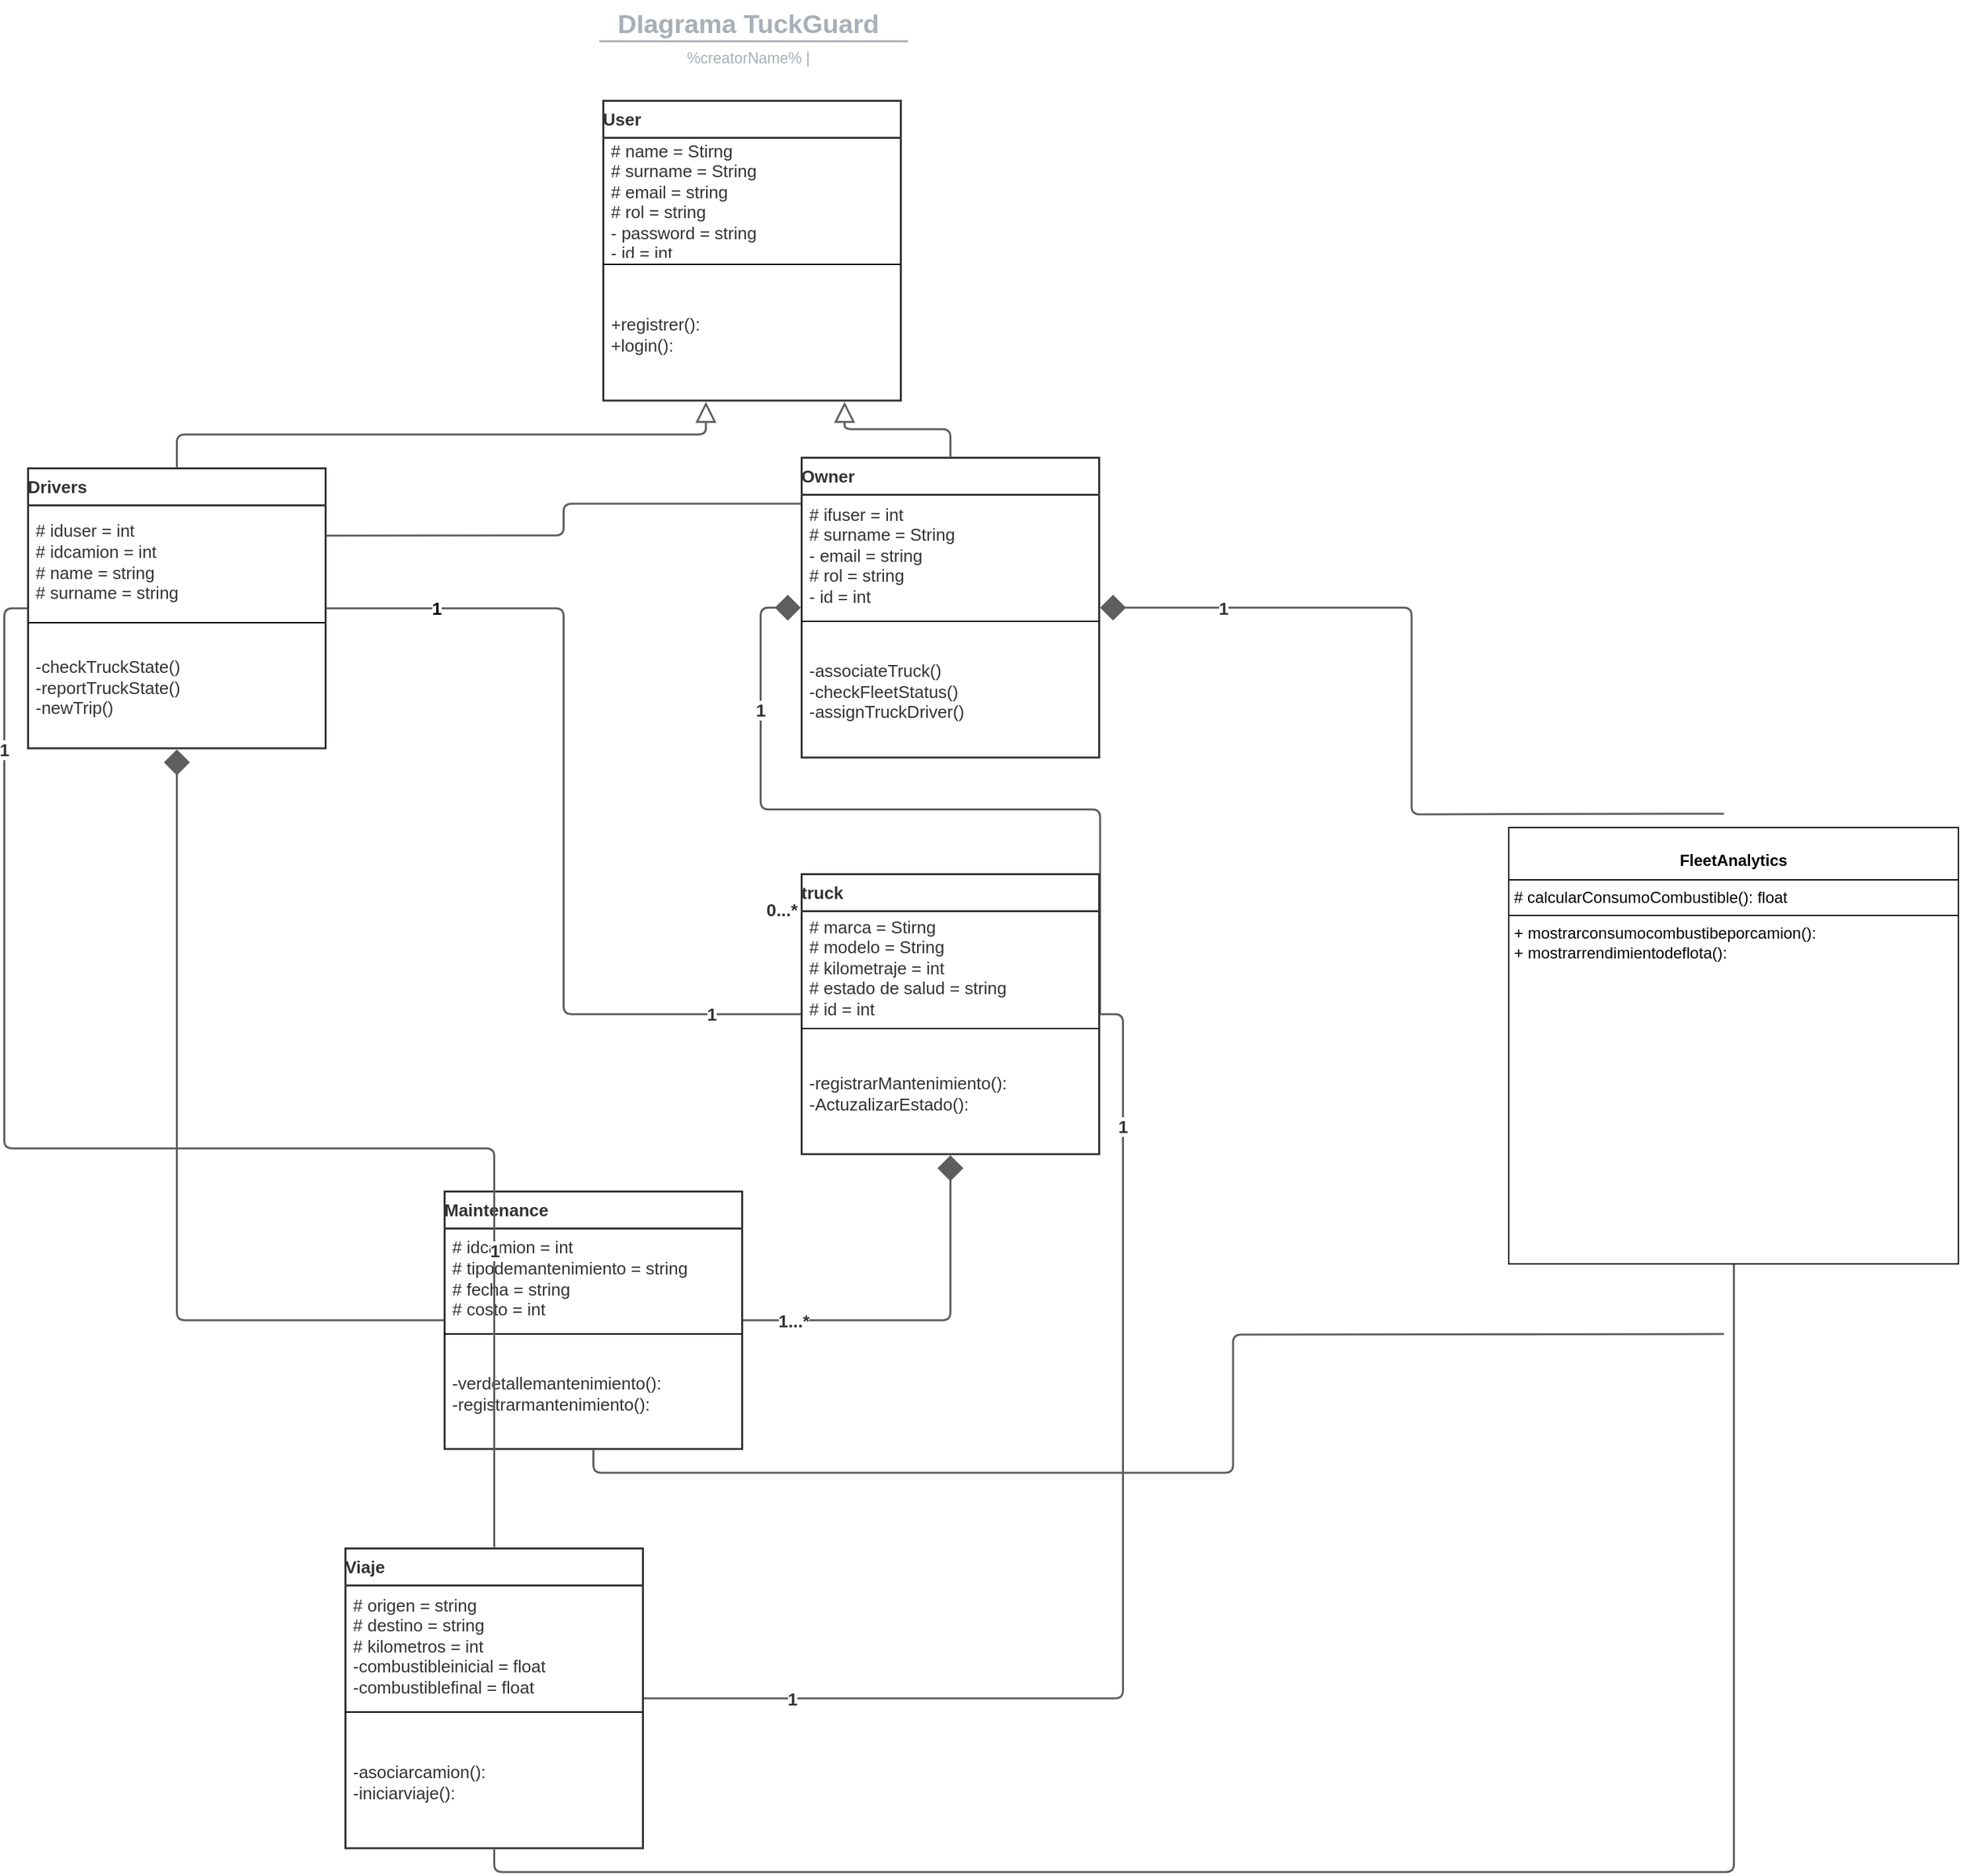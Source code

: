 <mxfile version="24.2.5" type="github">
  <diagram id="C5RBs43oDa-KdzZeNtuy" name="Page-1">
    <mxGraphModel dx="-94" dy="1500" grid="1" gridSize="10" guides="1" tooltips="1" connect="1" arrows="1" fold="1" page="1" pageScale="1" pageWidth="827" pageHeight="1169" math="0" shadow="0">
      <root>
        <mxCell id="WIyWlLk6GJQsqaUBKTNV-0" />
        <mxCell id="WIyWlLk6GJQsqaUBKTNV-1" parent="WIyWlLk6GJQsqaUBKTNV-0" />
        <mxCell id="M8GUvejzj1iZqrf_n3SH-0" value="User" style="html=1;overflow=block;blockSpacing=1;swimlane;childLayout=stackLayout;horizontal=1;horizontalStack=0;resizeParent=1;resizeParentMax=0;resizeLast=0;collapsible=0;marginBottom=0;swimlaneFillColor=#ffffff;startSize=28;whiteSpace=wrap;fontSize=13;fontColor=#333333;fontStyle=1;align=left;spacing=0;strokeColor=#333333;strokeOpacity=100;strokeWidth=1.5;" vertex="1" parent="WIyWlLk6GJQsqaUBKTNV-1">
          <mxGeometry x="1425" y="-270" width="225" height="226.75" as="geometry" />
        </mxCell>
        <mxCell id="M8GUvejzj1iZqrf_n3SH-1" value="# name = Stirng&#xa;# surname = String&#xa;# email = string&#xa;# rol = string&#xa;- password = string &#xa;- id = int" style="part=1;html=1;resizeHeight=0;strokeColor=none;fillColor=none;align=left;verticalAlign=middle;spacingLeft=4;spacingRight=4;overflow=hidden;rotatable=0;points=[[0,0.5],[1,0.5]];portConstraint=eastwest;swimlaneFillColor=#ffffff;strokeOpacity=100;whiteSpace=wrap;fontSize=13;fontColor=#333333;" vertex="1" parent="M8GUvejzj1iZqrf_n3SH-0">
          <mxGeometry y="28" width="225" height="92" as="geometry" />
        </mxCell>
        <mxCell id="M8GUvejzj1iZqrf_n3SH-2" value="" style="line;strokeWidth=1;fillColor=none;align=left;verticalAlign=middle;spacingTop=-1;spacingLeft=3;spacingRight=3;rotatable=0;labelPosition=right;points=[];portConstraint=eastwest;" vertex="1" parent="M8GUvejzj1iZqrf_n3SH-0">
          <mxGeometry y="120" width="225" height="8" as="geometry" />
        </mxCell>
        <mxCell id="M8GUvejzj1iZqrf_n3SH-3" value="+registrer():&#xa;+login():" style="part=1;html=1;resizeHeight=0;strokeColor=none;fillColor=none;align=left;verticalAlign=middle;spacingLeft=4;spacingRight=4;overflow=hidden;rotatable=0;points=[[0,0.5],[1,0.5]];portConstraint=eastwest;swimlaneFillColor=#ffffff;strokeOpacity=100;whiteSpace=wrap;fontSize=13;fontColor=#333333;" vertex="1" parent="M8GUvejzj1iZqrf_n3SH-0">
          <mxGeometry y="128" width="225" height="98.75" as="geometry" />
        </mxCell>
        <mxCell id="M8GUvejzj1iZqrf_n3SH-4" value="" style="group;dropTarget=0;pointerEvents=0;" vertex="1" parent="WIyWlLk6GJQsqaUBKTNV-1">
          <mxGeometry x="1215" y="-345" width="640" height="45" as="geometry" />
        </mxCell>
        <mxCell id="M8GUvejzj1iZqrf_n3SH-5" value="DIagrama TuckGuard" style="points=[[0.688,0.967,0]];html=1;overflow=block;blockSpacing=1;whiteSpace=wrap;fontSize=19.7;fontColor=#a9afb8;fontStyle=1;align=center;spacingLeft=7;spacingRight=7;spacingTop=2;spacing=3;strokeOpacity=0;fillOpacity=0;rounded=1;absoluteArcSize=1;arcSize=12;fillColor=#ffffff;strokeWidth=1.5;lucidId=RZHrSCKnMOeI;" vertex="1" parent="M8GUvejzj1iZqrf_n3SH-4">
          <mxGeometry width="640" height="31" as="geometry" />
        </mxCell>
        <UserObject label="%creatorName%  |  " placeholders="1" id="M8GUvejzj1iZqrf_n3SH-6">
          <mxCell style="html=1;overflow=block;blockSpacing=1;whiteSpace=wrap;fontSize=11.5;fontColor=#a9afb8;align=center;spacingLeft=7;spacingRight=7;spacingTop=2;spacing=3;strokeOpacity=0;fillOpacity=0;rounded=1;absoluteArcSize=1;arcSize=12;fillColor=#ffffff;strokeWidth=1.5;lucidId=RZHrv.U94tyD;" vertex="1" parent="M8GUvejzj1iZqrf_n3SH-4">
            <mxGeometry y="31" width="640" height="14" as="geometry" />
          </mxCell>
        </UserObject>
        <mxCell id="M8GUvejzj1iZqrf_n3SH-7" value="" style="html=1;jettySize=18;whiteSpace=wrap;fontSize=13;fontFamily=Helvetica;strokeColor=#a9afb8;strokeOpacity=100;strokeWidth=1.5;rounded=0;startArrow=none;endArrow=none;entryX=0.688;entryY=0.967;entryPerimeter=0;lucidId=RZHrMGSVa50M;" edge="1" parent="M8GUvejzj1iZqrf_n3SH-4" target="M8GUvejzj1iZqrf_n3SH-5">
          <mxGeometry width="100" height="100" relative="1" as="geometry">
            <Array as="points" />
            <mxPoint x="207" y="30" as="sourcePoint" />
          </mxGeometry>
        </mxCell>
        <mxCell id="M8GUvejzj1iZqrf_n3SH-8" value="Owner" style="html=1;overflow=block;blockSpacing=1;swimlane;childLayout=stackLayout;horizontal=1;horizontalStack=0;resizeParent=1;resizeParentMax=0;resizeLast=0;collapsible=0;marginBottom=0;swimlaneFillColor=#ffffff;startSize=28;whiteSpace=wrap;fontSize=13;fontColor=#333333;fontStyle=1;align=left;spacing=0;strokeColor=#333333;strokeOpacity=100;strokeWidth=1.5;" vertex="1" parent="WIyWlLk6GJQsqaUBKTNV-1">
          <mxGeometry x="1575" width="225" height="226.75" as="geometry" />
        </mxCell>
        <mxCell id="M8GUvejzj1iZqrf_n3SH-9" value="# ifuser = int&#xa;# surname = String&#xa;- email = string&#xa;# rol = string&#xa;- id = int" style="part=1;html=1;resizeHeight=0;strokeColor=none;fillColor=none;align=left;verticalAlign=middle;spacingLeft=4;spacingRight=4;overflow=hidden;rotatable=0;points=[[0,0.5],[1,0.5]];portConstraint=eastwest;swimlaneFillColor=#ffffff;strokeOpacity=100;whiteSpace=wrap;fontSize=13;fontColor=#333333;" vertex="1" parent="M8GUvejzj1iZqrf_n3SH-8">
          <mxGeometry y="28" width="225" height="92" as="geometry" />
        </mxCell>
        <mxCell id="M8GUvejzj1iZqrf_n3SH-10" value="" style="line;strokeWidth=1;fillColor=none;align=left;verticalAlign=middle;spacingTop=-1;spacingLeft=3;spacingRight=3;rotatable=0;labelPosition=right;points=[];portConstraint=eastwest;" vertex="1" parent="M8GUvejzj1iZqrf_n3SH-8">
          <mxGeometry y="120" width="225" height="8" as="geometry" />
        </mxCell>
        <mxCell id="M8GUvejzj1iZqrf_n3SH-11" value="-associateTruck()&#xa;-checkFleetStatus()&#xa;-assignTruckDriver()" style="part=1;html=1;resizeHeight=0;strokeColor=none;fillColor=none;align=left;verticalAlign=middle;spacingLeft=4;spacingRight=4;overflow=hidden;rotatable=0;points=[[0,0.5],[1,0.5]];portConstraint=eastwest;swimlaneFillColor=#ffffff;strokeOpacity=100;whiteSpace=wrap;fontSize=13;fontColor=#333333;" vertex="1" parent="M8GUvejzj1iZqrf_n3SH-8">
          <mxGeometry y="128" width="225" height="98.75" as="geometry" />
        </mxCell>
        <mxCell id="M8GUvejzj1iZqrf_n3SH-12" value="" style="html=1;jettySize=18;whiteSpace=wrap;fontSize=13;strokeColor=#5E5E5E;strokeWidth=1.5;rounded=1;arcSize=12;edgeStyle=orthogonalEdgeStyle;startArrow=none;endArrow=block;endFill=0;endSize=12;exitX=0.5;exitY=-0.004;exitPerimeter=0;entryX=0.345;entryY=1.004;entryPerimeter=0;lucidId=ewIrD1-KofIX;" edge="1" parent="WIyWlLk6GJQsqaUBKTNV-1" source="M8GUvejzj1iZqrf_n3SH-31" target="M8GUvejzj1iZqrf_n3SH-0">
          <mxGeometry width="100" height="100" relative="1" as="geometry">
            <Array as="points" />
          </mxGeometry>
        </mxCell>
        <mxCell id="M8GUvejzj1iZqrf_n3SH-13" value="" style="html=1;jettySize=18;whiteSpace=wrap;fontSize=13;strokeColor=#5E5E5E;strokeWidth=1.5;rounded=1;arcSize=12;edgeStyle=orthogonalEdgeStyle;startArrow=none;endArrow=block;endFill=0;endSize=12;exitX=0.5;exitY=-0.004;exitPerimeter=0;entryX=0.811;entryY=1.004;entryPerimeter=0;lucidId=iwIrDSUVTK76;" edge="1" parent="WIyWlLk6GJQsqaUBKTNV-1" source="M8GUvejzj1iZqrf_n3SH-8" target="M8GUvejzj1iZqrf_n3SH-0">
          <mxGeometry width="100" height="100" relative="1" as="geometry">
            <Array as="points" />
          </mxGeometry>
        </mxCell>
        <mxCell id="M8GUvejzj1iZqrf_n3SH-14" value="" style="html=1;jettySize=18;whiteSpace=wrap;fontSize=13;strokeColor=#5E5E5E;strokeWidth=1.5;rounded=1;arcSize=12;edgeStyle=orthogonalEdgeStyle;startArrow=none;endArrow=none;exitX=1.003;exitY=0.5;exitPerimeter=0;entryX=-0.003;entryY=0.5;entryPerimeter=0;lucidId=byIrmKG9DKh0;" edge="1" parent="WIyWlLk6GJQsqaUBKTNV-1" source="M8GUvejzj1iZqrf_n3SH-31" target="M8GUvejzj1iZqrf_n3SH-23">
          <mxGeometry width="100" height="100" relative="1" as="geometry">
            <Array as="points" />
          </mxGeometry>
        </mxCell>
        <mxCell id="M8GUvejzj1iZqrf_n3SH-15" value="1" style="text;html=1;resizable=0;labelBackgroundColor=default;align=center;verticalAlign=middle;fontStyle=1;fontSize=13.3;" vertex="1" parent="M8GUvejzj1iZqrf_n3SH-14">
          <mxGeometry x="-0.749" relative="1" as="geometry">
            <mxPoint as="offset" />
          </mxGeometry>
        </mxCell>
        <mxCell id="M8GUvejzj1iZqrf_n3SH-16" value="1" style="text;html=1;resizable=0;labelBackgroundColor=default;align=center;verticalAlign=middle;fontStyle=1;fontColor=#333333;fontSize=13.3;" vertex="1" parent="M8GUvejzj1iZqrf_n3SH-14">
          <mxGeometry x="0.796" relative="1" as="geometry">
            <mxPoint as="offset" />
          </mxGeometry>
        </mxCell>
        <mxCell id="M8GUvejzj1iZqrf_n3SH-17" value="" style="html=1;jettySize=18;whiteSpace=wrap;fontSize=13;strokeColor=#5E5E5E;strokeWidth=1.5;rounded=1;arcSize=12;edgeStyle=orthogonalEdgeStyle;startArrow=none;endArrow=diamond;endFill=1;endSize=16;exitX=1.003;exitY=0.5;exitPerimeter=0;entryX=0.5;entryY=1.004;entryPerimeter=0;lucidId=3zIrjTDMuIJR;" edge="1" parent="WIyWlLk6GJQsqaUBKTNV-1" source="M8GUvejzj1iZqrf_n3SH-27" target="M8GUvejzj1iZqrf_n3SH-23">
          <mxGeometry width="100" height="100" relative="1" as="geometry">
            <Array as="points" />
          </mxGeometry>
        </mxCell>
        <mxCell id="M8GUvejzj1iZqrf_n3SH-18" value="1...*" style="text;html=1;resizable=0;labelBackgroundColor=default;align=center;verticalAlign=middle;fontStyle=1;fontColor=#333333;fontSize=13.3;" vertex="1" parent="M8GUvejzj1iZqrf_n3SH-17">
          <mxGeometry x="-0.73" relative="1" as="geometry" />
        </mxCell>
        <mxCell id="M8GUvejzj1iZqrf_n3SH-19" value="" style="html=1;jettySize=18;whiteSpace=wrap;fontSize=13;strokeColor=#5E5E5E;strokeWidth=1.5;rounded=1;arcSize=12;edgeStyle=orthogonalEdgeStyle;startArrow=none;endArrow=diamond;endFill=1;endSize=16;exitX=-0.003;exitY=0.5;exitPerimeter=0;entryX=0.5;entryY=1.004;entryPerimeter=0;lucidId=Xl0rZ5ebU41l;" edge="1" parent="WIyWlLk6GJQsqaUBKTNV-1" source="M8GUvejzj1iZqrf_n3SH-27" target="M8GUvejzj1iZqrf_n3SH-31">
          <mxGeometry width="100" height="100" relative="1" as="geometry">
            <Array as="points" />
          </mxGeometry>
        </mxCell>
        <mxCell id="M8GUvejzj1iZqrf_n3SH-20" value="" style="html=1;jettySize=18;whiteSpace=wrap;fontSize=13;strokeColor=#5E5E5E;strokeWidth=1.5;rounded=1;arcSize=12;edgeStyle=orthogonalEdgeStyle;startArrow=none;endArrow=diamond;endFill=1;endSize=16;exitX=1.003;exitY=0.5;exitPerimeter=0;entryX=-0.003;entryY=0.5;entryPerimeter=0;lucidId=lu0rCQOLASm1;" edge="1" parent="WIyWlLk6GJQsqaUBKTNV-1" source="M8GUvejzj1iZqrf_n3SH-23" target="M8GUvejzj1iZqrf_n3SH-8">
          <mxGeometry width="100" height="100" relative="1" as="geometry">
            <Array as="points">
              <mxPoint x="1786" y="266" />
              <mxPoint x="1544" y="266" />
              <mxPoint x="1544" y="90" />
            </Array>
          </mxGeometry>
        </mxCell>
        <mxCell id="M8GUvejzj1iZqrf_n3SH-21" value="1" style="text;html=1;resizable=0;labelBackgroundColor=default;align=center;verticalAlign=middle;fontStyle=1;fontColor=#333333;fontSize=13.3;" vertex="1" parent="M8GUvejzj1iZqrf_n3SH-20">
          <mxGeometry x="0.638" relative="1" as="geometry">
            <mxPoint as="offset" />
          </mxGeometry>
        </mxCell>
        <mxCell id="M8GUvejzj1iZqrf_n3SH-22" value="0...*" style="text;html=1;resizable=0;labelBackgroundColor=default;align=center;verticalAlign=middle;fontStyle=1;fontColor=#333333;fontSize=13.3;" vertex="1" parent="M8GUvejzj1iZqrf_n3SH-20">
          <mxGeometry x="-0.732" relative="1" as="geometry">
            <mxPoint x="-241.35" as="offset" />
          </mxGeometry>
        </mxCell>
        <mxCell id="M8GUvejzj1iZqrf_n3SH-23" value="truck" style="html=1;overflow=block;blockSpacing=1;swimlane;childLayout=stackLayout;horizontal=1;horizontalStack=0;resizeParent=1;resizeParentMax=0;resizeLast=0;collapsible=0;marginBottom=0;swimlaneFillColor=#ffffff;startSize=28;whiteSpace=wrap;fontSize=13;fontColor=#333333;fontStyle=1;align=left;spacing=0;strokeColor=#333333;strokeOpacity=100;strokeWidth=1.5;" vertex="1" parent="WIyWlLk6GJQsqaUBKTNV-1">
          <mxGeometry x="1575" y="315" width="225" height="211.75" as="geometry" />
        </mxCell>
        <mxCell id="M8GUvejzj1iZqrf_n3SH-24" value="# marca = Stirng&#xa;# modelo = String&#xa;# kilometraje = int&#xa;# estado de salud = string&#xa;# id = int" style="part=1;html=1;resizeHeight=0;strokeColor=none;fillColor=none;align=left;verticalAlign=middle;spacingLeft=4;spacingRight=4;overflow=hidden;rotatable=0;points=[[0,0.5],[1,0.5]];portConstraint=eastwest;swimlaneFillColor=#ffffff;strokeOpacity=100;whiteSpace=wrap;fontSize=13;fontColor=#333333;" vertex="1" parent="M8GUvejzj1iZqrf_n3SH-23">
          <mxGeometry y="28" width="225" height="85" as="geometry" />
        </mxCell>
        <mxCell id="M8GUvejzj1iZqrf_n3SH-25" value="" style="line;strokeWidth=1;fillColor=none;align=left;verticalAlign=middle;spacingTop=-1;spacingLeft=3;spacingRight=3;rotatable=0;labelPosition=right;points=[];portConstraint=eastwest;" vertex="1" parent="M8GUvejzj1iZqrf_n3SH-23">
          <mxGeometry y="113" width="225" height="8" as="geometry" />
        </mxCell>
        <mxCell id="M8GUvejzj1iZqrf_n3SH-26" value="-registrarMantenimiento():&#xa;-ActuzalizarEstado():" style="part=1;html=1;resizeHeight=0;strokeColor=none;fillColor=none;align=left;verticalAlign=middle;spacingLeft=4;spacingRight=4;overflow=hidden;rotatable=0;points=[[0,0.5],[1,0.5]];portConstraint=eastwest;swimlaneFillColor=#ffffff;strokeOpacity=100;whiteSpace=wrap;fontSize=13;fontColor=#333333;" vertex="1" parent="M8GUvejzj1iZqrf_n3SH-23">
          <mxGeometry y="121" width="225" height="90.75" as="geometry" />
        </mxCell>
        <mxCell id="M8GUvejzj1iZqrf_n3SH-27" value="Maintenance" style="html=1;overflow=block;blockSpacing=1;swimlane;childLayout=stackLayout;horizontal=1;horizontalStack=0;resizeParent=1;resizeParentMax=0;resizeLast=0;collapsible=0;marginBottom=0;swimlaneFillColor=#ffffff;startSize=28;whiteSpace=wrap;fontSize=13;fontColor=#333333;fontStyle=1;align=left;spacing=0;strokeColor=#333333;strokeOpacity=100;strokeWidth=1.5;" vertex="1" parent="WIyWlLk6GJQsqaUBKTNV-1">
          <mxGeometry x="1305" y="555" width="225" height="194.75" as="geometry" />
        </mxCell>
        <mxCell id="M8GUvejzj1iZqrf_n3SH-28" value="# idcamion = int&#xa;# tipodemantenimiento = string&#xa;# fecha = string&#xa;# costo = int" style="part=1;html=1;resizeHeight=0;strokeColor=none;fillColor=none;align=left;verticalAlign=middle;spacingLeft=4;spacingRight=4;overflow=hidden;rotatable=0;points=[[0,0.5],[1,0.5]];portConstraint=eastwest;swimlaneFillColor=#ffffff;strokeOpacity=100;whiteSpace=wrap;fontSize=13;fontColor=#333333;" vertex="1" parent="M8GUvejzj1iZqrf_n3SH-27">
          <mxGeometry y="28" width="225" height="76" as="geometry" />
        </mxCell>
        <mxCell id="M8GUvejzj1iZqrf_n3SH-29" value="" style="line;strokeWidth=1;fillColor=none;align=left;verticalAlign=middle;spacingTop=-1;spacingLeft=3;spacingRight=3;rotatable=0;labelPosition=right;points=[];portConstraint=eastwest;" vertex="1" parent="M8GUvejzj1iZqrf_n3SH-27">
          <mxGeometry y="104" width="225" height="8" as="geometry" />
        </mxCell>
        <mxCell id="M8GUvejzj1iZqrf_n3SH-30" value="-verdetallemantenimiento():&#xa;-registrarmantenimiento():" style="part=1;html=1;resizeHeight=0;strokeColor=none;fillColor=none;align=left;verticalAlign=middle;spacingLeft=4;spacingRight=4;overflow=hidden;rotatable=0;points=[[0,0.5],[1,0.5]];portConstraint=eastwest;swimlaneFillColor=#ffffff;strokeOpacity=100;whiteSpace=wrap;fontSize=13;fontColor=#333333;" vertex="1" parent="M8GUvejzj1iZqrf_n3SH-27">
          <mxGeometry y="112" width="225" height="82.75" as="geometry" />
        </mxCell>
        <mxCell id="M8GUvejzj1iZqrf_n3SH-31" value="Drivers" style="html=1;overflow=block;blockSpacing=1;swimlane;childLayout=stackLayout;horizontal=1;horizontalStack=0;resizeParent=1;resizeParentMax=0;resizeLast=0;collapsible=0;marginBottom=0;swimlaneFillColor=#ffffff;startSize=28;whiteSpace=wrap;fontSize=13;fontColor=#333333;fontStyle=1;align=left;spacing=0;strokeColor=#333333;strokeOpacity=100;strokeWidth=1.5;" vertex="1" parent="WIyWlLk6GJQsqaUBKTNV-1">
          <mxGeometry x="990" y="8" width="225" height="211.75" as="geometry" />
        </mxCell>
        <mxCell id="M8GUvejzj1iZqrf_n3SH-32" value="# iduser = int&#xa;# idcamion = int&#xa;# name = string&#xa;# surname = string" style="part=1;html=1;resizeHeight=0;strokeColor=none;fillColor=none;align=left;verticalAlign=middle;spacingLeft=4;spacingRight=4;overflow=hidden;rotatable=0;points=[[0,0.5],[1,0.5]];portConstraint=eastwest;swimlaneFillColor=#ffffff;strokeOpacity=100;whiteSpace=wrap;fontSize=13;fontColor=#333333;" vertex="1" parent="M8GUvejzj1iZqrf_n3SH-31">
          <mxGeometry y="28" width="225" height="85" as="geometry" />
        </mxCell>
        <mxCell id="M8GUvejzj1iZqrf_n3SH-33" value="" style="line;strokeWidth=1;fillColor=none;align=left;verticalAlign=middle;spacingTop=-1;spacingLeft=3;spacingRight=3;rotatable=0;labelPosition=right;points=[];portConstraint=eastwest;" vertex="1" parent="M8GUvejzj1iZqrf_n3SH-31">
          <mxGeometry y="113" width="225" height="8" as="geometry" />
        </mxCell>
        <mxCell id="M8GUvejzj1iZqrf_n3SH-34" value="-checkTruckState()&#xa;-reportTruckState()&#xa;-newTrip()" style="part=1;html=1;resizeHeight=0;strokeColor=none;fillColor=none;align=left;verticalAlign=middle;spacingLeft=4;spacingRight=4;overflow=hidden;rotatable=0;points=[[0,0.5],[1,0.5]];portConstraint=eastwest;swimlaneFillColor=#ffffff;strokeOpacity=100;whiteSpace=wrap;fontSize=13;fontColor=#333333;" vertex="1" parent="M8GUvejzj1iZqrf_n3SH-31">
          <mxGeometry y="121" width="225" height="90.75" as="geometry" />
        </mxCell>
        <mxCell id="M8GUvejzj1iZqrf_n3SH-35" value="" style="html=1;jettySize=18;whiteSpace=wrap;fontSize=13;strokeColor=#5E5E5E;strokeWidth=1.5;rounded=1;arcSize=12;edgeStyle=orthogonalEdgeStyle;startArrow=none;endArrow=none;exitX=1.003;exitY=0.24;exitPerimeter=0;entryX=-0.003;entryY=0.153;entryPerimeter=0;lucidId=fL1r4LA53Bcd;" edge="1" parent="WIyWlLk6GJQsqaUBKTNV-1" source="M8GUvejzj1iZqrf_n3SH-31" target="M8GUvejzj1iZqrf_n3SH-8">
          <mxGeometry width="100" height="100" relative="1" as="geometry">
            <Array as="points" />
          </mxGeometry>
        </mxCell>
        <mxCell id="M8GUvejzj1iZqrf_n3SH-40" value="" style="html=1;jettySize=18;whiteSpace=wrap;fontSize=13;strokeColor=#5E5E5E;strokeWidth=1.5;rounded=1;arcSize=12;edgeStyle=orthogonalEdgeStyle;startArrow=none;endArrow=diamond;endFill=1;endSize=16;exitX=0.5;exitY=-0.002;exitPerimeter=0;entryX=1.003;entryY=0.5;entryPerimeter=0;lucidId=LhmsPSQlGuKM;" edge="1" parent="WIyWlLk6GJQsqaUBKTNV-1" target="M8GUvejzj1iZqrf_n3SH-8">
          <mxGeometry width="100" height="100" relative="1" as="geometry">
            <Array as="points" />
            <mxPoint x="2272.5" y="269.216" as="sourcePoint" />
          </mxGeometry>
        </mxCell>
        <mxCell id="M8GUvejzj1iZqrf_n3SH-41" value="1" style="text;html=1;resizable=0;labelBackgroundColor=default;align=center;verticalAlign=middle;fontStyle=1;fontColor=#333333;fontSize=13.3;" vertex="1" parent="M8GUvejzj1iZqrf_n3SH-40">
          <mxGeometry x="0.705" relative="1" as="geometry" />
        </mxCell>
        <mxCell id="M8GUvejzj1iZqrf_n3SH-42" value="" style="html=1;jettySize=18;whiteSpace=wrap;fontSize=13;strokeColor=#5E5E5E;strokeWidth=1.5;rounded=1;arcSize=12;edgeStyle=orthogonalEdgeStyle;startArrow=none;endArrow=none;exitX=0.5;exitY=1.004;exitPerimeter=0;entryX=0.5;entryY=1.002;entryPerimeter=0;lucidId=_imsH7unCxVk;" edge="1" parent="WIyWlLk6GJQsqaUBKTNV-1" source="M8GUvejzj1iZqrf_n3SH-27">
          <mxGeometry width="100" height="100" relative="1" as="geometry">
            <Array as="points" />
            <mxPoint x="2272.5" y="662.784" as="targetPoint" />
          </mxGeometry>
        </mxCell>
        <mxCell id="M8GUvejzj1iZqrf_n3SH-43" value="Viaje " style="html=1;overflow=block;blockSpacing=1;swimlane;childLayout=stackLayout;horizontal=1;horizontalStack=0;resizeParent=1;resizeParentMax=0;resizeLast=0;collapsible=0;marginBottom=0;swimlaneFillColor=#ffffff;startSize=28;whiteSpace=wrap;fontSize=13;fontColor=#333333;fontStyle=1;align=left;spacing=0;strokeColor=#333333;strokeOpacity=100;strokeWidth=1.5;" vertex="1" parent="WIyWlLk6GJQsqaUBKTNV-1">
          <mxGeometry x="1230" y="825" width="225" height="226.75" as="geometry" />
        </mxCell>
        <mxCell id="M8GUvejzj1iZqrf_n3SH-44" value="# origen = string&#xa;#  destino = string&#xa;# kilometros = int&#xa;-combustibleinicial = float&#xa;-combustiblefinal = float" style="part=1;html=1;resizeHeight=0;strokeColor=none;fillColor=none;align=left;verticalAlign=middle;spacingLeft=4;spacingRight=4;overflow=hidden;rotatable=0;points=[[0,0.5],[1,0.5]];portConstraint=eastwest;swimlaneFillColor=#ffffff;strokeOpacity=100;whiteSpace=wrap;fontSize=13;fontColor=#333333;" vertex="1" parent="M8GUvejzj1iZqrf_n3SH-43">
          <mxGeometry y="28" width="225" height="92" as="geometry" />
        </mxCell>
        <mxCell id="M8GUvejzj1iZqrf_n3SH-45" value="" style="line;strokeWidth=1;fillColor=none;align=left;verticalAlign=middle;spacingTop=-1;spacingLeft=3;spacingRight=3;rotatable=0;labelPosition=right;points=[];portConstraint=eastwest;" vertex="1" parent="M8GUvejzj1iZqrf_n3SH-43">
          <mxGeometry y="120" width="225" height="8" as="geometry" />
        </mxCell>
        <mxCell id="M8GUvejzj1iZqrf_n3SH-46" value="-asociarcamion():&#xa;-iniciarviaje():" style="part=1;html=1;resizeHeight=0;strokeColor=none;fillColor=none;align=left;verticalAlign=middle;spacingLeft=4;spacingRight=4;overflow=hidden;rotatable=0;points=[[0,0.5],[1,0.5]];portConstraint=eastwest;swimlaneFillColor=#ffffff;strokeOpacity=100;whiteSpace=wrap;fontSize=13;fontColor=#333333;" vertex="1" parent="M8GUvejzj1iZqrf_n3SH-43">
          <mxGeometry y="128" width="225" height="98.75" as="geometry" />
        </mxCell>
        <mxCell id="M8GUvejzj1iZqrf_n3SH-47" value="" style="html=1;jettySize=18;whiteSpace=wrap;fontSize=13;strokeColor=#5E5E5E;strokeWidth=1.5;rounded=1;arcSize=12;edgeStyle=orthogonalEdgeStyle;startArrow=none;endArrow=none;exitX=0.5;exitY=-0.004;exitPerimeter=0;entryX=-0.003;entryY=0.5;entryPerimeter=0;lucidId=UIst-jBaH.EF;" edge="1" parent="WIyWlLk6GJQsqaUBKTNV-1" source="M8GUvejzj1iZqrf_n3SH-43" target="M8GUvejzj1iZqrf_n3SH-31">
          <mxGeometry width="100" height="100" relative="1" as="geometry">
            <Array as="points" />
          </mxGeometry>
        </mxCell>
        <mxCell id="M8GUvejzj1iZqrf_n3SH-48" value="1" style="text;html=1;resizable=0;labelBackgroundColor=default;align=center;verticalAlign=middle;fontStyle=1;fontColor=#333333;fontSize=13.3;" vertex="1" parent="M8GUvejzj1iZqrf_n3SH-47">
          <mxGeometry x="-0.592" relative="1" as="geometry" />
        </mxCell>
        <mxCell id="M8GUvejzj1iZqrf_n3SH-49" value="1" style="text;html=1;resizable=0;labelBackgroundColor=default;align=center;verticalAlign=middle;fontStyle=1;fontColor=#333333;fontSize=13.3;" vertex="1" parent="M8GUvejzj1iZqrf_n3SH-47">
          <mxGeometry x="0.773" relative="1" as="geometry" />
        </mxCell>
        <mxCell id="M8GUvejzj1iZqrf_n3SH-50" value="" style="html=1;jettySize=18;whiteSpace=wrap;fontSize=13;strokeColor=#5E5E5E;strokeWidth=1.5;rounded=1;arcSize=12;edgeStyle=orthogonalEdgeStyle;startArrow=none;endArrow=none;exitX=1.003;exitY=0.5;exitPerimeter=0;entryX=1.003;entryY=0.5;entryPerimeter=0;lucidId=sKst94pjbtB~;" edge="1" parent="WIyWlLk6GJQsqaUBKTNV-1" source="M8GUvejzj1iZqrf_n3SH-43" target="M8GUvejzj1iZqrf_n3SH-23">
          <mxGeometry width="100" height="100" relative="1" as="geometry">
            <Array as="points" />
          </mxGeometry>
        </mxCell>
        <mxCell id="M8GUvejzj1iZqrf_n3SH-51" value="1" style="text;html=1;resizable=0;labelBackgroundColor=default;align=center;verticalAlign=middle;fontStyle=1;fontColor=#333333;fontSize=13.3;" vertex="1" parent="M8GUvejzj1iZqrf_n3SH-50">
          <mxGeometry x="-0.749" relative="1" as="geometry" />
        </mxCell>
        <mxCell id="M8GUvejzj1iZqrf_n3SH-52" value="1" style="text;html=1;resizable=0;labelBackgroundColor=default;align=center;verticalAlign=middle;fontStyle=1;fontColor=#333333;fontSize=13.3;" vertex="1" parent="M8GUvejzj1iZqrf_n3SH-50">
          <mxGeometry x="0.772" relative="1" as="geometry" />
        </mxCell>
        <mxCell id="M8GUvejzj1iZqrf_n3SH-53" value="" style="html=1;jettySize=18;whiteSpace=wrap;fontSize=13;strokeColor=#5E5E5E;strokeWidth=1.5;rounded=1;arcSize=12;edgeStyle=orthogonalEdgeStyle;startArrow=none;endArrow=none;exitX=0.5;exitY=1;entryX=0.5;entryY=1.004;entryPerimeter=0;lucidId=IKstRQSt4Bpf;exitDx=0;exitDy=0;" edge="1" parent="WIyWlLk6GJQsqaUBKTNV-1" source="M8GUvejzj1iZqrf_n3SH-63" target="M8GUvejzj1iZqrf_n3SH-43">
          <mxGeometry width="100" height="100" relative="1" as="geometry">
            <Array as="points" />
            <mxPoint x="2272.5" y="662.784" as="sourcePoint" />
          </mxGeometry>
        </mxCell>
        <mxCell id="M8GUvejzj1iZqrf_n3SH-63" value="&lt;p style=&quot;margin:0px;margin-top:4px;text-align:center;&quot;&gt;&lt;br&gt;&lt;b&gt;FleetAnalytics&lt;/b&gt;&lt;/p&gt;&lt;hr size=&quot;1&quot; style=&quot;border-style:solid;&quot;&gt;&lt;p style=&quot;margin:0px;margin-left:4px;&quot;&gt;# calcularConsumoCombustible(): float&lt;/p&gt;&lt;hr size=&quot;1&quot; style=&quot;border-style:solid;&quot;&gt;&lt;p style=&quot;margin:0px;margin-left:4px;&quot;&gt;+ mostrarconsumocombustibeporcamion():&lt;br&gt;&lt;/p&gt;&lt;p style=&quot;margin:0px;margin-left:4px;&quot;&gt;+ mostrarrendimientodeflota():&lt;/p&gt;" style="verticalAlign=top;align=left;overflow=fill;html=1;whiteSpace=wrap;" vertex="1" parent="WIyWlLk6GJQsqaUBKTNV-1">
          <mxGeometry x="2110" y="280" width="340" height="330" as="geometry" />
        </mxCell>
      </root>
    </mxGraphModel>
  </diagram>
</mxfile>
